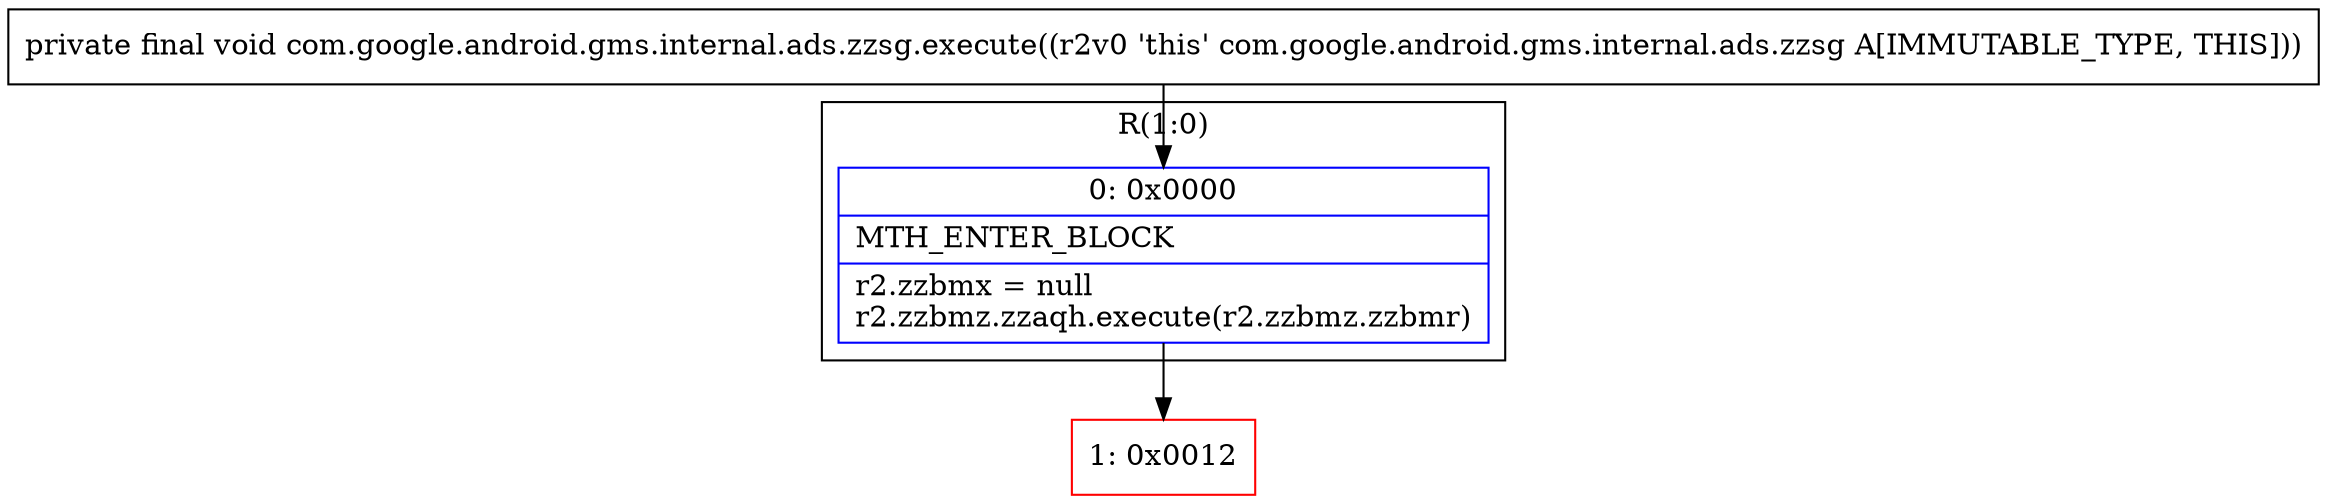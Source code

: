 digraph "CFG forcom.google.android.gms.internal.ads.zzsg.execute()V" {
subgraph cluster_Region_1112428504 {
label = "R(1:0)";
node [shape=record,color=blue];
Node_0 [shape=record,label="{0\:\ 0x0000|MTH_ENTER_BLOCK\l|r2.zzbmx = null\lr2.zzbmz.zzaqh.execute(r2.zzbmz.zzbmr)\l}"];
}
Node_1 [shape=record,color=red,label="{1\:\ 0x0012}"];
MethodNode[shape=record,label="{private final void com.google.android.gms.internal.ads.zzsg.execute((r2v0 'this' com.google.android.gms.internal.ads.zzsg A[IMMUTABLE_TYPE, THIS])) }"];
MethodNode -> Node_0;
Node_0 -> Node_1;
}


